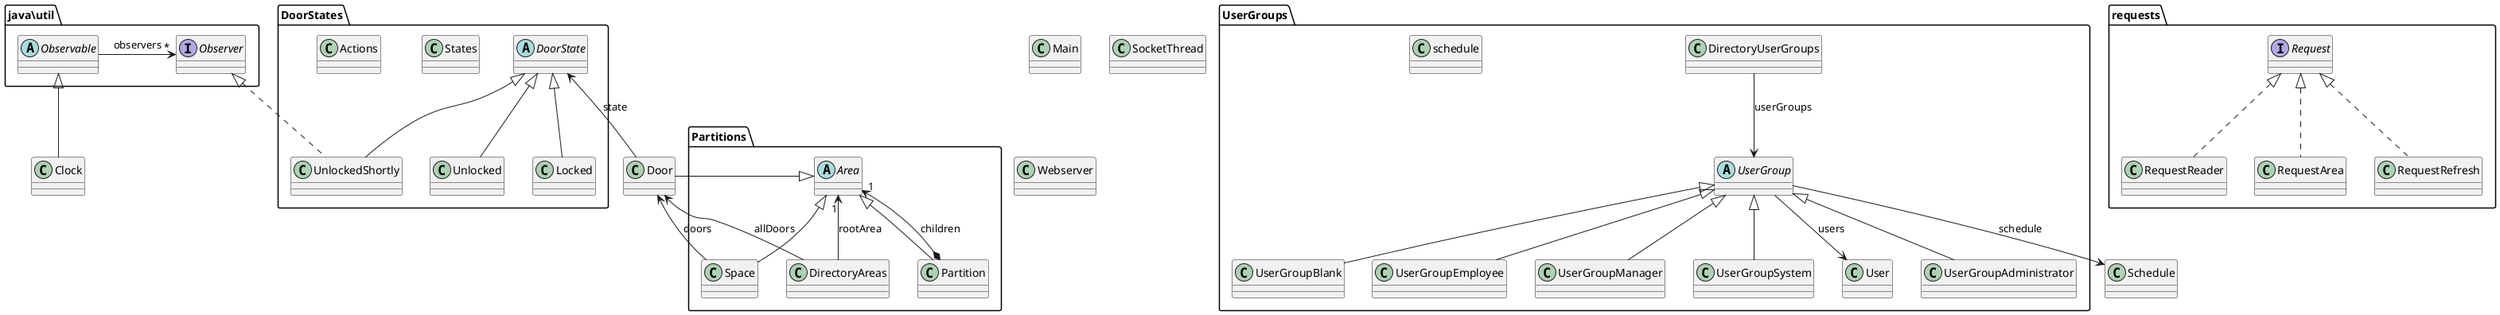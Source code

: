 @startuml
'https://plantuml.com/class-diagram
skinparam classAttributeIconSize 0

class Webserver {
}

class SocketThread {

}
package "java\util" {
    interface Observer {
    }
    abstract class Observable {
    }
    Observable -> "*" Observer : observers

}

class Clock extends java\util.Observable {
}


class Main {
}


Main -[hidden]down- Webserver

package "UserGroups" {

    class DirectoryUserGroups {
    }

    abstract class UserGroup {
    }

    class User {
    }

    class UserGroupAdministrator extends UserGroup{

    }
    class UserGroupBlank extends UserGroup{

    }
    class UserGroupEmployee extends UserGroup{

    }
    class UserGroupManager extends UserGroup{

    }
    class UserGroupSystem extends UserGroup{

    }
    class schedule {
    }
}

DirectoryUserGroups  -->  UserGroup : userGroups
UserGroup  -->  User : users
UserGroup --> Schedule : schedule


package "Partitions" {

    abstract class Area {
    }

    class Space {
    }

    class Partition {

    }

    class DirectoryAreas {
    }
}

Area "1" <-- DirectoryAreas : "rootArea"
Area <|-- Partition
Area <|-- Space
Area <|-- Door
Partition *--> "1" Area : "children"
Door  <--  Space : doors
Door  <--  DirectoryAreas : allDoors

package requests {
    interface Request {
    }

    class RequestRefresh implements Request {
    }

    class RequestReader implements Request {
    }

    class RequestArea implements Request {
    }
}

class Door {
}

package "DoorStates" {
    abstract class DoorState {
    }

    class States {
    }

    class Actions {
    }

    class Unlocked {
    }

    class Locked {
    }

    class UnlockedShortly implements java\util.Observer {
    }


}
DoorState <|-- Unlocked
DoorState <|-- UnlockedShortly
DoorState <|-- Locked

DoorState <-- Door : state



@enduml